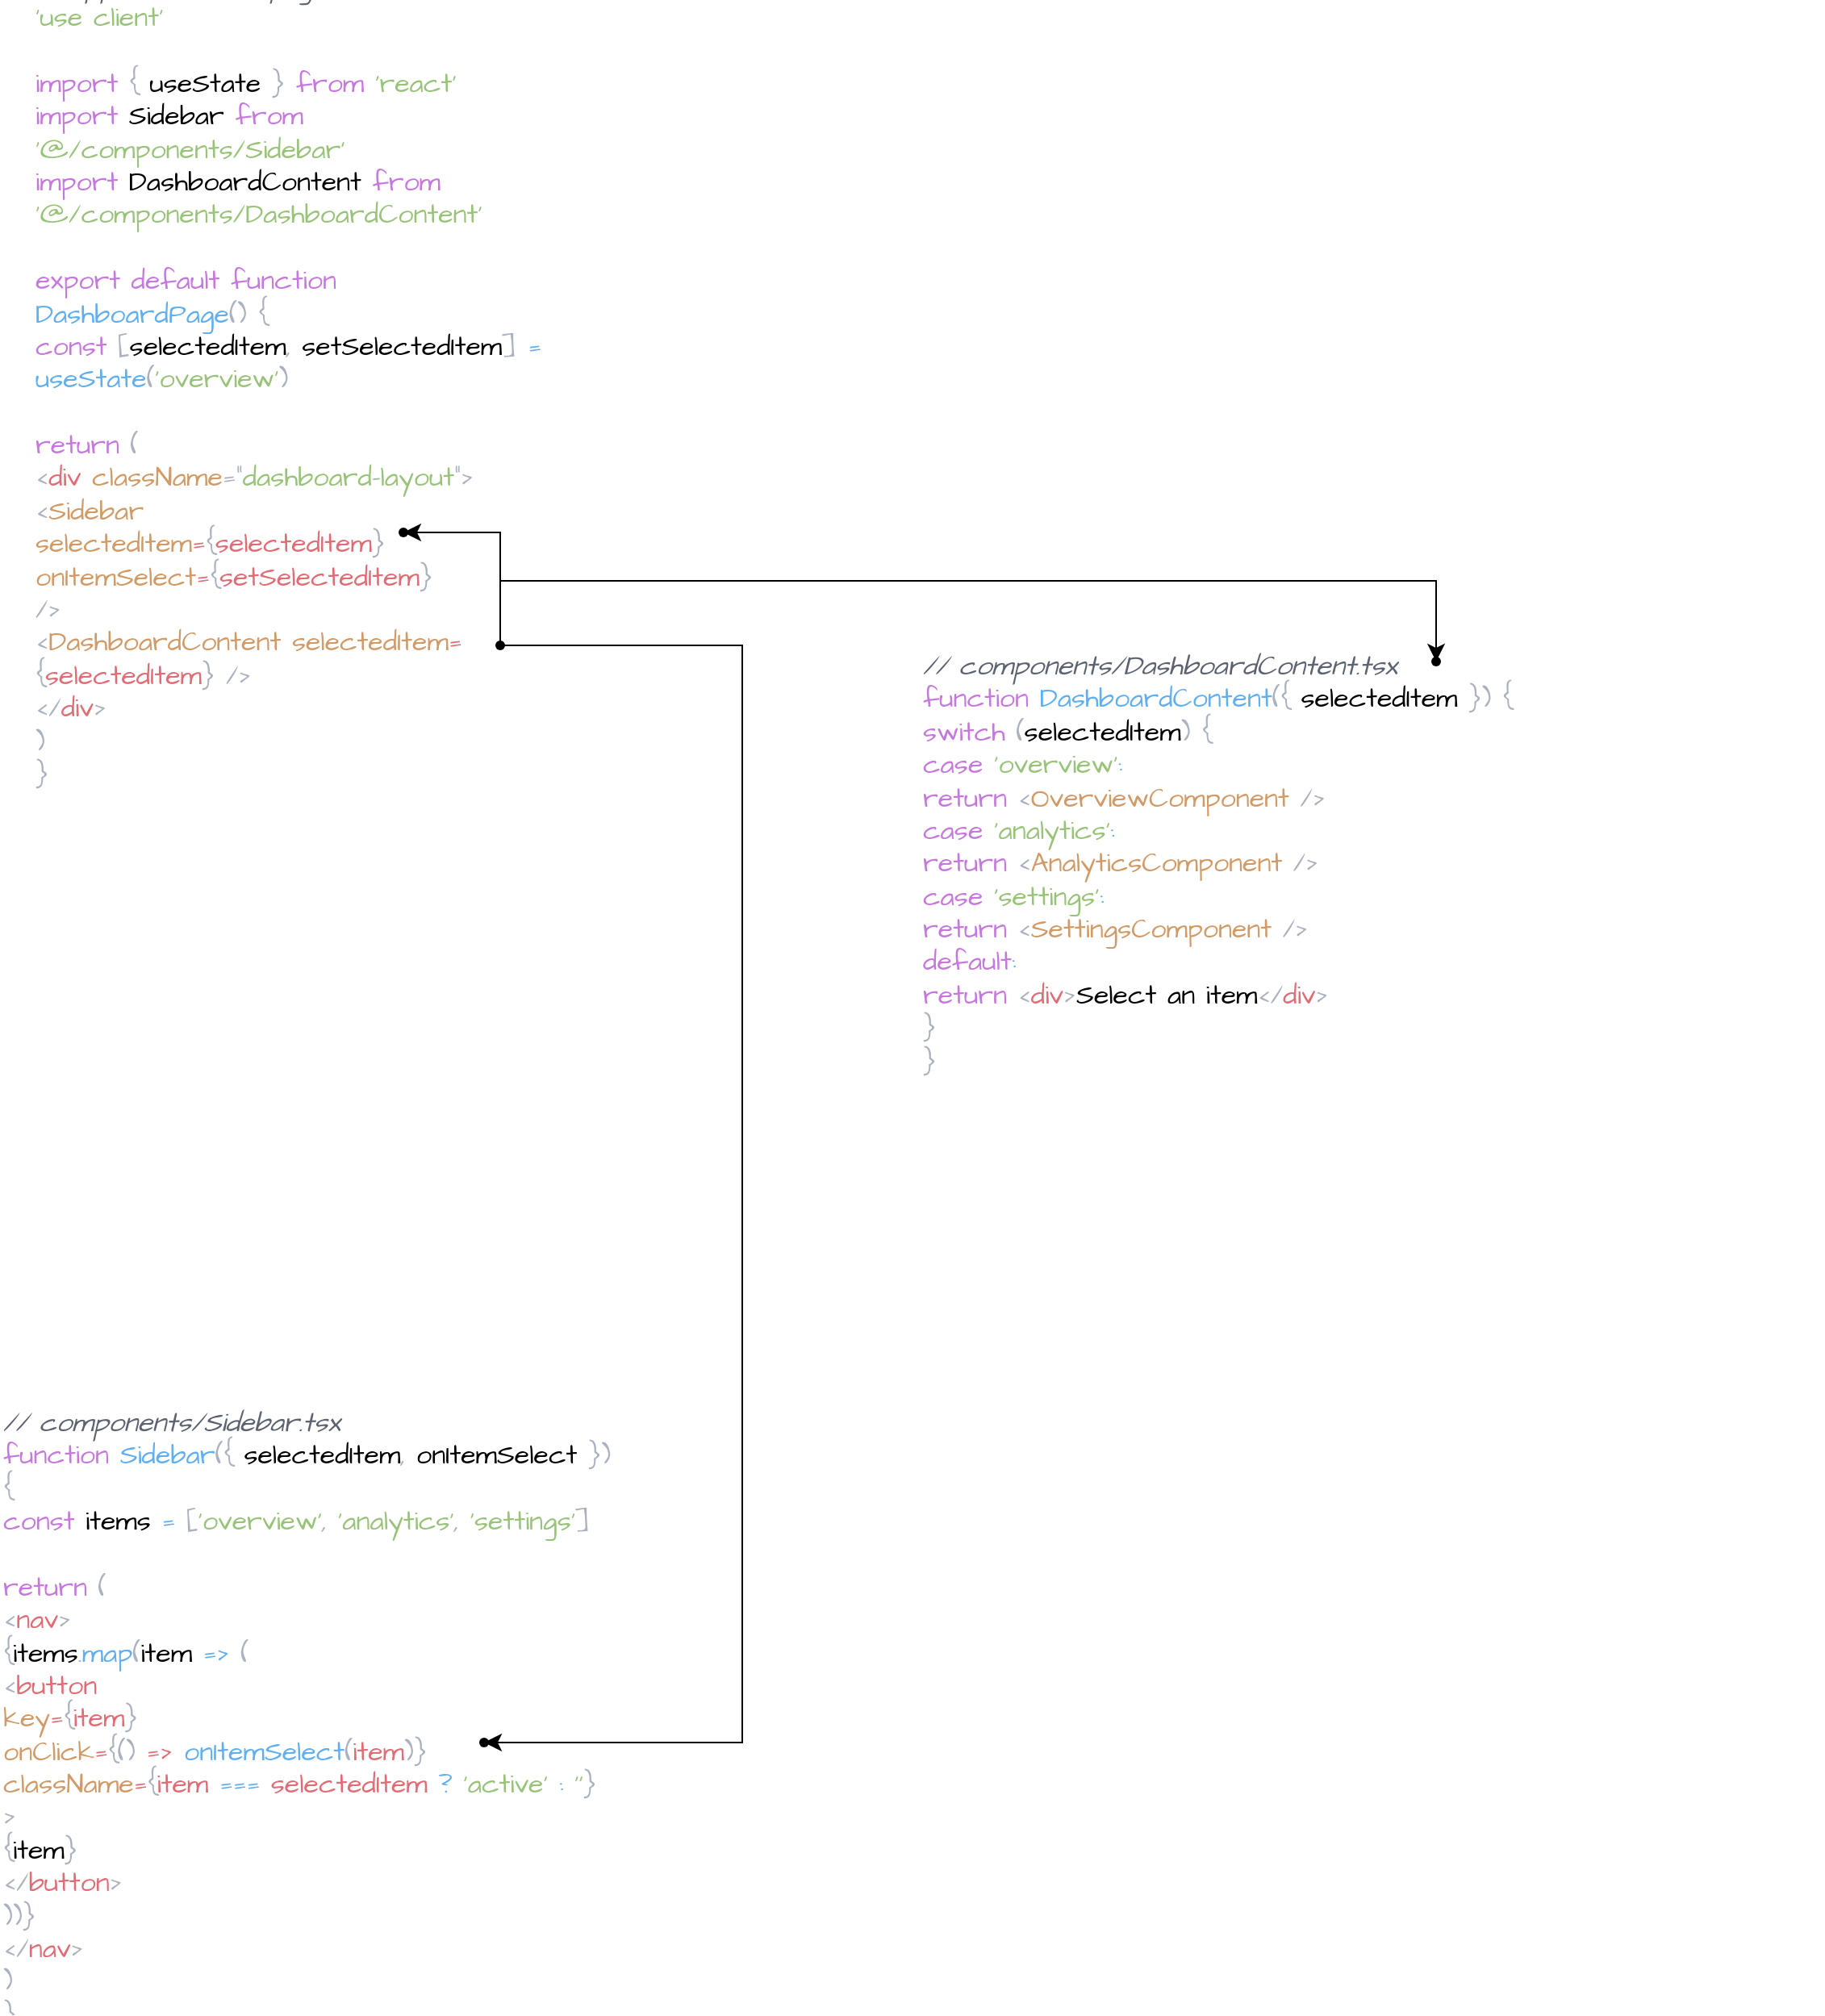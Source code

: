 <mxfile version="24.6.4" type="device">
  <diagram name="Page-1" id="iEFG9g54VxZcdPQNiZsS">
    <mxGraphModel dx="1875" dy="1366" grid="1" gridSize="10" guides="1" tooltips="1" connect="1" arrows="1" fold="1" page="1" pageScale="1" pageWidth="1100" pageHeight="850" math="0" shadow="0">
      <root>
        <mxCell id="0" />
        <mxCell id="1" parent="0" />
        <mxCell id="CvbfwOuC7XzhDN-VZlbs-1" value="&lt;font style=&quot;font-size: 17px;&quot;&gt;&lt;span style=&quot;color: rgb(92, 99, 112); font-style: italic;&quot; class=&quot;token&quot;&gt;// app/dashboard/page.tsx&lt;/span&gt;&lt;br&gt;&lt;span style=&quot;color: rgb(152, 195, 121);&quot; class=&quot;token&quot;&gt;&#39;use client&#39;&lt;/span&gt;&lt;br&gt;&lt;br&gt;&lt;span style=&quot;color: rgb(198, 120, 221);&quot; class=&quot;token module&quot;&gt;import&lt;/span&gt; &lt;span style=&quot;color: rgb(171, 178, 191);&quot; class=&quot;token imports&quot;&gt;{&lt;/span&gt;&lt;span class=&quot;token imports&quot;&gt; useState &lt;/span&gt;&lt;span style=&quot;color: rgb(171, 178, 191);&quot; class=&quot;token imports&quot;&gt;}&lt;/span&gt; &lt;span style=&quot;color: rgb(198, 120, 221);&quot; class=&quot;token module&quot;&gt;from&lt;/span&gt; &lt;span style=&quot;color: rgb(152, 195, 121);&quot; class=&quot;token&quot;&gt;&#39;react&#39;&lt;/span&gt;&lt;br&gt;&lt;span style=&quot;color: rgb(198, 120, 221);&quot; class=&quot;token module&quot;&gt;import&lt;/span&gt; &lt;span class=&quot;token imports maybe-class-name&quot;&gt;Sidebar&lt;/span&gt; &lt;span style=&quot;color: rgb(198, 120, 221);&quot; class=&quot;token module&quot;&gt;from&lt;/span&gt; &lt;span style=&quot;color: rgb(152, 195, 121);&quot; class=&quot;token&quot;&gt;&#39;@/components/Sidebar&#39;&lt;/span&gt;&lt;br&gt;&lt;span style=&quot;color: rgb(198, 120, 221);&quot; class=&quot;token module&quot;&gt;import&lt;/span&gt; &lt;span class=&quot;token imports maybe-class-name&quot;&gt;DashboardContent&lt;/span&gt; &lt;span style=&quot;color: rgb(198, 120, 221);&quot; class=&quot;token module&quot;&gt;from&lt;/span&gt; &lt;span style=&quot;color: rgb(152, 195, 121);&quot; class=&quot;token&quot;&gt;&#39;@/components/DashboardContent&#39;&lt;/span&gt;&lt;br&gt;&lt;br&gt;&lt;span style=&quot;color: rgb(198, 120, 221);&quot; class=&quot;token module&quot;&gt;export&lt;/span&gt; &lt;span style=&quot;color: rgb(198, 120, 221);&quot; class=&quot;token module&quot;&gt;default&lt;/span&gt; &lt;span style=&quot;color: rgb(198, 120, 221);&quot; class=&quot;token&quot;&gt;function&lt;/span&gt; &lt;span style=&quot;color: rgb(97, 175, 239);&quot; class=&quot;token maybe-class-name&quot;&gt;DashboardPage&lt;/span&gt;&lt;span style=&quot;color: rgb(171, 178, 191);&quot; class=&quot;token&quot;&gt;(&lt;/span&gt;&lt;span style=&quot;color: rgb(171, 178, 191);&quot; class=&quot;token&quot;&gt;)&lt;/span&gt; &lt;span style=&quot;color: rgb(171, 178, 191);&quot; class=&quot;token&quot;&gt;{&lt;/span&gt;&lt;br&gt;  &lt;span style=&quot;color: rgb(198, 120, 221);&quot; class=&quot;token&quot;&gt;const&lt;/span&gt; &lt;span style=&quot;color: rgb(171, 178, 191);&quot; class=&quot;token&quot;&gt;[&lt;/span&gt;selectedItem&lt;span style=&quot;color: rgb(171, 178, 191);&quot; class=&quot;token&quot;&gt;,&lt;/span&gt; setSelectedItem&lt;span style=&quot;color: rgb(171, 178, 191);&quot; class=&quot;token&quot;&gt;]&lt;/span&gt; &lt;span style=&quot;color: rgb(97, 175, 239);&quot; class=&quot;token&quot;&gt;=&lt;/span&gt; &lt;span style=&quot;color: rgb(97, 175, 239);&quot; class=&quot;token&quot;&gt;useState&lt;/span&gt;&lt;span style=&quot;color: rgb(171, 178, 191);&quot; class=&quot;token&quot;&gt;(&lt;/span&gt;&lt;span style=&quot;color: rgb(152, 195, 121);&quot; class=&quot;token&quot;&gt;&#39;overview&#39;&lt;/span&gt;&lt;span style=&quot;color: rgb(171, 178, 191);&quot; class=&quot;token&quot;&gt;)&lt;/span&gt;&lt;br&gt;&lt;br&gt;  &lt;span style=&quot;color: rgb(198, 120, 221);&quot; class=&quot;token control-flow&quot;&gt;return&lt;/span&gt; &lt;span style=&quot;color: rgb(171, 178, 191);&quot; class=&quot;token&quot;&gt;(&lt;/span&gt;&lt;br&gt;    &lt;span style=&quot;color: rgb(171, 178, 191);&quot; class=&quot;token&quot;&gt;&amp;lt;&lt;/span&gt;&lt;span style=&quot;color: rgb(224, 108, 117);&quot; class=&quot;token&quot;&gt;div&lt;/span&gt;&lt;span style=&quot;color: rgb(224, 108, 117);&quot; class=&quot;token&quot;&gt; &lt;/span&gt;&lt;span style=&quot;color: rgb(209, 154, 102);&quot; class=&quot;token&quot;&gt;className&lt;/span&gt;&lt;span style=&quot;color: rgb(171, 178, 191);&quot; class=&quot;token&quot;&gt;=&lt;/span&gt;&lt;span style=&quot;color: rgb(171, 178, 191);&quot; class=&quot;token&quot;&gt;&quot;&lt;/span&gt;&lt;span style=&quot;color: rgb(152, 195, 121);&quot; class=&quot;token&quot;&gt;dashboard-layout&lt;/span&gt;&lt;span style=&quot;color: rgb(171, 178, 191);&quot; class=&quot;token&quot;&gt;&quot;&lt;/span&gt;&lt;span style=&quot;color: rgb(171, 178, 191);&quot; class=&quot;token&quot;&gt;&amp;gt;&lt;/span&gt;&lt;span class=&quot;token plain-text&quot;&gt;&lt;br&gt;&lt;/span&gt;&lt;span class=&quot;token plain-text&quot;&gt;      &lt;/span&gt;&lt;span style=&quot;color: rgb(171, 178, 191);&quot; class=&quot;token&quot;&gt;&amp;lt;&lt;/span&gt;&lt;span style=&quot;color: rgb(209, 154, 102);&quot; class=&quot;token&quot;&gt;Sidebar&lt;/span&gt;&lt;span style=&quot;color: rgb(224, 108, 117);&quot; class=&quot;token&quot;&gt; &lt;br&gt;&lt;/span&gt;&lt;span style=&quot;color: rgb(224, 108, 117);&quot; class=&quot;token&quot;&gt;        &lt;/span&gt;&lt;span style=&quot;color: rgb(209, 154, 102);&quot; class=&quot;token&quot;&gt;selectedItem&lt;/span&gt;&lt;span style=&quot;color: rgb(224, 108, 117);&quot; class=&quot;token script language-javascript script-punctuation&quot;&gt;=&lt;/span&gt;&lt;span style=&quot;color: rgb(171, 178, 191);&quot; class=&quot;token script language-javascript&quot;&gt;{&lt;/span&gt;&lt;span style=&quot;color: rgb(224, 108, 117);&quot; class=&quot;token script language-javascript&quot;&gt;selectedItem&lt;/span&gt;&lt;span style=&quot;color: rgb(171, 178, 191);&quot; class=&quot;token script language-javascript&quot;&gt;}&lt;/span&gt;&lt;span style=&quot;color: rgb(224, 108, 117);&quot; class=&quot;token&quot;&gt; &lt;br&gt;&lt;/span&gt;&lt;span style=&quot;color: rgb(224, 108, 117);&quot; class=&quot;token&quot;&gt;        &lt;/span&gt;&lt;span style=&quot;color: rgb(209, 154, 102);&quot; class=&quot;token&quot;&gt;onItemSelect&lt;/span&gt;&lt;span style=&quot;color: rgb(224, 108, 117);&quot; class=&quot;token script language-javascript script-punctuation&quot;&gt;=&lt;/span&gt;&lt;span style=&quot;color: rgb(171, 178, 191);&quot; class=&quot;token script language-javascript&quot;&gt;{&lt;/span&gt;&lt;span style=&quot;color: rgb(224, 108, 117);&quot; class=&quot;token script language-javascript&quot;&gt;setSelectedItem&lt;/span&gt;&lt;span style=&quot;color: rgb(171, 178, 191);&quot; class=&quot;token script language-javascript&quot;&gt;}&lt;/span&gt;&lt;span style=&quot;color: rgb(224, 108, 117);&quot; class=&quot;token&quot;&gt; &lt;br&gt;&lt;/span&gt;&lt;span style=&quot;color: rgb(224, 108, 117);&quot; class=&quot;token&quot;&gt;      &lt;/span&gt;&lt;span style=&quot;color: rgb(171, 178, 191);&quot; class=&quot;token&quot;&gt;/&amp;gt;&lt;/span&gt;&lt;span class=&quot;token plain-text&quot;&gt;&lt;br&gt;&lt;/span&gt;&lt;span class=&quot;token plain-text&quot;&gt;      &lt;/span&gt;&lt;span style=&quot;color: rgb(171, 178, 191);&quot; class=&quot;token&quot;&gt;&amp;lt;&lt;/span&gt;&lt;span style=&quot;color: rgb(209, 154, 102);&quot; class=&quot;token&quot;&gt;DashboardContent&lt;/span&gt;&lt;span style=&quot;color: rgb(224, 108, 117);&quot; class=&quot;token&quot;&gt; &lt;/span&gt;&lt;span style=&quot;color: rgb(209, 154, 102);&quot; class=&quot;token&quot;&gt;selectedItem&lt;/span&gt;&lt;span style=&quot;color: rgb(224, 108, 117);&quot; class=&quot;token script language-javascript script-punctuation&quot;&gt;=&lt;/span&gt;&lt;span style=&quot;color: rgb(171, 178, 191);&quot; class=&quot;token script language-javascript&quot;&gt;{&lt;/span&gt;&lt;span style=&quot;color: rgb(224, 108, 117);&quot; class=&quot;token script language-javascript&quot;&gt;selectedItem&lt;/span&gt;&lt;span style=&quot;color: rgb(171, 178, 191);&quot; class=&quot;token script language-javascript&quot;&gt;}&lt;/span&gt;&lt;span style=&quot;color: rgb(224, 108, 117);&quot; class=&quot;token&quot;&gt; &lt;/span&gt;&lt;span style=&quot;color: rgb(171, 178, 191);&quot; class=&quot;token&quot;&gt;/&amp;gt;&lt;/span&gt;&lt;span class=&quot;token plain-text&quot;&gt;&lt;br&gt;&lt;/span&gt;&lt;span class=&quot;token plain-text&quot;&gt;    &lt;/span&gt;&lt;span style=&quot;color: rgb(171, 178, 191);&quot; class=&quot;token&quot;&gt;&amp;lt;/&lt;/span&gt;&lt;span style=&quot;color: rgb(224, 108, 117);&quot; class=&quot;token&quot;&gt;div&lt;/span&gt;&lt;span style=&quot;color: rgb(171, 178, 191);&quot; class=&quot;token&quot;&gt;&amp;gt;&lt;/span&gt;&lt;br&gt;  &lt;span style=&quot;color: rgb(171, 178, 191);&quot; class=&quot;token&quot;&gt;)&lt;/span&gt;&lt;br&gt;&lt;span style=&quot;color: rgb(171, 178, 191);&quot; class=&quot;token&quot;&gt;}&lt;/span&gt;&lt;/font&gt;" style="text;html=1;align=left;verticalAlign=middle;whiteSpace=wrap;rounded=0;fontFamily=Architects Daughter;fontSource=https%3A%2F%2Ffonts.googleapis.com%2Fcss%3Ffamily%3DArchitects%2BDaughter;" vertex="1" parent="1">
          <mxGeometry x="140" y="90" width="320" height="410" as="geometry" />
        </mxCell>
        <mxCell id="CvbfwOuC7XzhDN-VZlbs-2" value="&lt;font style=&quot;font-size: 17px;&quot;&gt;&lt;span style=&quot;color: rgb(92, 99, 112); font-style: italic;&quot; class=&quot;token&quot;&gt;// components/Sidebar.tsx&lt;/span&gt;&lt;br&gt;&lt;span style=&quot;color: rgb(198, 120, 221);&quot; class=&quot;token&quot;&gt;function&lt;/span&gt; &lt;span style=&quot;color: rgb(97, 175, 239);&quot; class=&quot;token maybe-class-name&quot;&gt;Sidebar&lt;/span&gt;&lt;span style=&quot;color: rgb(171, 178, 191);&quot; class=&quot;token&quot;&gt;(&lt;/span&gt;&lt;span style=&quot;color: rgb(171, 178, 191);&quot; class=&quot;token&quot;&gt;{&lt;/span&gt; selectedItem&lt;span style=&quot;color: rgb(171, 178, 191);&quot; class=&quot;token&quot;&gt;,&lt;/span&gt; onItemSelect &lt;span style=&quot;color: rgb(171, 178, 191);&quot; class=&quot;token&quot;&gt;}&lt;/span&gt;&lt;span style=&quot;color: rgb(171, 178, 191);&quot; class=&quot;token&quot;&gt;)&lt;/span&gt; &lt;span style=&quot;color: rgb(171, 178, 191);&quot; class=&quot;token&quot;&gt;{&lt;/span&gt;&lt;br&gt;  &lt;span style=&quot;color: rgb(198, 120, 221);&quot; class=&quot;token&quot;&gt;const&lt;/span&gt; items &lt;span style=&quot;color: rgb(97, 175, 239);&quot; class=&quot;token&quot;&gt;=&lt;/span&gt; &lt;span style=&quot;color: rgb(171, 178, 191);&quot; class=&quot;token&quot;&gt;[&lt;/span&gt;&lt;span style=&quot;color: rgb(152, 195, 121);&quot; class=&quot;token&quot;&gt;&#39;overview&#39;&lt;/span&gt;&lt;span style=&quot;color: rgb(171, 178, 191);&quot; class=&quot;token&quot;&gt;,&lt;/span&gt; &lt;span style=&quot;color: rgb(152, 195, 121);&quot; class=&quot;token&quot;&gt;&#39;analytics&#39;&lt;/span&gt;&lt;span style=&quot;color: rgb(171, 178, 191);&quot; class=&quot;token&quot;&gt;,&lt;/span&gt; &lt;span style=&quot;color: rgb(152, 195, 121);&quot; class=&quot;token&quot;&gt;&#39;settings&#39;&lt;/span&gt;&lt;span style=&quot;color: rgb(171, 178, 191);&quot; class=&quot;token&quot;&gt;]&lt;/span&gt;&lt;br&gt;&lt;br&gt;  &lt;span style=&quot;color: rgb(198, 120, 221);&quot; class=&quot;token control-flow&quot;&gt;return&lt;/span&gt; &lt;span style=&quot;color: rgb(171, 178, 191);&quot; class=&quot;token&quot;&gt;(&lt;/span&gt;&lt;br&gt;    &lt;span style=&quot;color: rgb(171, 178, 191);&quot; class=&quot;token&quot;&gt;&amp;lt;&lt;/span&gt;&lt;span style=&quot;color: rgb(224, 108, 117);&quot; class=&quot;token&quot;&gt;nav&lt;/span&gt;&lt;span style=&quot;color: rgb(171, 178, 191);&quot; class=&quot;token&quot;&gt;&amp;gt;&lt;/span&gt;&lt;span class=&quot;token plain-text&quot;&gt;&lt;br&gt;&lt;/span&gt;&lt;span class=&quot;token plain-text&quot;&gt;      &lt;/span&gt;&lt;span style=&quot;color: rgb(171, 178, 191);&quot; class=&quot;token&quot;&gt;{&lt;/span&gt;items&lt;span style=&quot;color: rgb(171, 178, 191);&quot; class=&quot;token&quot;&gt;.&lt;/span&gt;&lt;span style=&quot;color: rgb(97, 175, 239);&quot; class=&quot;token method property-access&quot;&gt;map&lt;/span&gt;&lt;span style=&quot;color: rgb(171, 178, 191);&quot; class=&quot;token&quot;&gt;(&lt;/span&gt;item &lt;span style=&quot;color: rgb(97, 175, 239);&quot; class=&quot;token arrow&quot;&gt;=&amp;gt;&lt;/span&gt; &lt;span style=&quot;color: rgb(171, 178, 191);&quot; class=&quot;token&quot;&gt;(&lt;/span&gt;&lt;br&gt;        &lt;span style=&quot;color: rgb(171, 178, 191);&quot; class=&quot;token&quot;&gt;&amp;lt;&lt;/span&gt;&lt;span style=&quot;color: rgb(224, 108, 117);&quot; class=&quot;token&quot;&gt;button&lt;/span&gt;&lt;span style=&quot;color: rgb(224, 108, 117);&quot; class=&quot;token&quot;&gt; &lt;br&gt;&lt;/span&gt;&lt;span style=&quot;color: rgb(224, 108, 117);&quot; class=&quot;token&quot;&gt;          &lt;/span&gt;&lt;span style=&quot;color: rgb(209, 154, 102);&quot; class=&quot;token&quot;&gt;key&lt;/span&gt;&lt;span style=&quot;color: rgb(224, 108, 117);&quot; class=&quot;token script language-javascript script-punctuation&quot;&gt;=&lt;/span&gt;&lt;span style=&quot;color: rgb(171, 178, 191);&quot; class=&quot;token script language-javascript&quot;&gt;{&lt;/span&gt;&lt;span style=&quot;color: rgb(224, 108, 117);&quot; class=&quot;token script language-javascript&quot;&gt;item&lt;/span&gt;&lt;span style=&quot;color: rgb(171, 178, 191);&quot; class=&quot;token script language-javascript&quot;&gt;}&lt;/span&gt;&lt;span style=&quot;color: rgb(224, 108, 117);&quot; class=&quot;token&quot;&gt;&lt;br&gt;&lt;/span&gt;&lt;span style=&quot;color: rgb(224, 108, 117);&quot; class=&quot;token&quot;&gt;          &lt;/span&gt;&lt;span style=&quot;color: rgb(209, 154, 102);&quot; class=&quot;token&quot;&gt;onClick&lt;/span&gt;&lt;span style=&quot;color: rgb(224, 108, 117);&quot; class=&quot;token script language-javascript script-punctuation&quot;&gt;=&lt;/span&gt;&lt;span style=&quot;color: rgb(171, 178, 191);&quot; class=&quot;token script language-javascript&quot;&gt;{&lt;/span&gt;&lt;span style=&quot;color: rgb(171, 178, 191);&quot; class=&quot;token script language-javascript&quot;&gt;(&lt;/span&gt;&lt;span style=&quot;color: rgb(171, 178, 191);&quot; class=&quot;token script language-javascript&quot;&gt;)&lt;/span&gt;&lt;span style=&quot;color: rgb(224, 108, 117);&quot; class=&quot;token script language-javascript&quot;&gt; &lt;/span&gt;&lt;span style=&quot;color: rgb(224, 108, 117);&quot; class=&quot;token script language-javascript arrow&quot;&gt;=&amp;gt;&lt;/span&gt;&lt;span style=&quot;color: rgb(224, 108, 117);&quot; class=&quot;token script language-javascript&quot;&gt; &lt;/span&gt;&lt;span style=&quot;color: rgb(97, 175, 239);&quot; class=&quot;token script language-javascript&quot;&gt;onItemSelect&lt;/span&gt;&lt;span style=&quot;color: rgb(171, 178, 191);&quot; class=&quot;token script language-javascript&quot;&gt;(&lt;/span&gt;&lt;span style=&quot;color: rgb(224, 108, 117);&quot; class=&quot;token script language-javascript&quot;&gt;item&lt;/span&gt;&lt;span style=&quot;color: rgb(171, 178, 191);&quot; class=&quot;token script language-javascript&quot;&gt;)&lt;/span&gt;&lt;span style=&quot;color: rgb(171, 178, 191);&quot; class=&quot;token script language-javascript&quot;&gt;}&lt;/span&gt;&lt;span style=&quot;color: rgb(224, 108, 117);&quot; class=&quot;token&quot;&gt;&lt;br&gt;&lt;/span&gt;&lt;span style=&quot;color: rgb(224, 108, 117);&quot; class=&quot;token&quot;&gt;          &lt;/span&gt;&lt;span style=&quot;color: rgb(209, 154, 102);&quot; class=&quot;token&quot;&gt;className&lt;/span&gt;&lt;span style=&quot;color: rgb(224, 108, 117);&quot; class=&quot;token script language-javascript script-punctuation&quot;&gt;=&lt;/span&gt;&lt;span style=&quot;color: rgb(171, 178, 191);&quot; class=&quot;token script language-javascript&quot;&gt;{&lt;/span&gt;&lt;span style=&quot;color: rgb(224, 108, 117);&quot; class=&quot;token script language-javascript&quot;&gt;item &lt;/span&gt;&lt;span style=&quot;color: rgb(97, 175, 239);&quot; class=&quot;token script language-javascript&quot;&gt;===&lt;/span&gt;&lt;span style=&quot;color: rgb(224, 108, 117);&quot; class=&quot;token script language-javascript&quot;&gt; selectedItem &lt;/span&gt;&lt;span style=&quot;color: rgb(97, 175, 239);&quot; class=&quot;token script language-javascript&quot;&gt;?&lt;/span&gt;&lt;span style=&quot;color: rgb(224, 108, 117);&quot; class=&quot;token script language-javascript&quot;&gt; &lt;/span&gt;&lt;span style=&quot;color: rgb(152, 195, 121);&quot; class=&quot;token script language-javascript&quot;&gt;&#39;active&#39;&lt;/span&gt;&lt;span style=&quot;color: rgb(224, 108, 117);&quot; class=&quot;token script language-javascript&quot;&gt; &lt;/span&gt;&lt;span style=&quot;color: rgb(97, 175, 239);&quot; class=&quot;token script language-javascript&quot;&gt;:&lt;/span&gt;&lt;span style=&quot;color: rgb(224, 108, 117);&quot; class=&quot;token script language-javascript&quot;&gt; &lt;/span&gt;&lt;span style=&quot;color: rgb(152, 195, 121);&quot; class=&quot;token script language-javascript&quot;&gt;&#39;&#39;&lt;/span&gt;&lt;span style=&quot;color: rgb(171, 178, 191);&quot; class=&quot;token script language-javascript&quot;&gt;}&lt;/span&gt;&lt;span style=&quot;color: rgb(224, 108, 117);&quot; class=&quot;token&quot;&gt;&lt;br&gt;&lt;/span&gt;&lt;span style=&quot;color: rgb(224, 108, 117);&quot; class=&quot;token&quot;&gt;        &lt;/span&gt;&lt;span style=&quot;color: rgb(171, 178, 191);&quot; class=&quot;token&quot;&gt;&amp;gt;&lt;/span&gt;&lt;span class=&quot;token plain-text&quot;&gt;&lt;br&gt;&lt;/span&gt;&lt;span class=&quot;token plain-text&quot;&gt;          &lt;/span&gt;&lt;span style=&quot;color: rgb(171, 178, 191);&quot; class=&quot;token&quot;&gt;{&lt;/span&gt;item&lt;span style=&quot;color: rgb(171, 178, 191);&quot; class=&quot;token&quot;&gt;}&lt;/span&gt;&lt;span class=&quot;token plain-text&quot;&gt;&lt;br&gt;&lt;/span&gt;&lt;span class=&quot;token plain-text&quot;&gt;        &lt;/span&gt;&lt;span style=&quot;color: rgb(171, 178, 191);&quot; class=&quot;token&quot;&gt;&amp;lt;/&lt;/span&gt;&lt;span style=&quot;color: rgb(224, 108, 117);&quot; class=&quot;token&quot;&gt;button&lt;/span&gt;&lt;span style=&quot;color: rgb(171, 178, 191);&quot; class=&quot;token&quot;&gt;&amp;gt;&lt;/span&gt;&lt;br&gt;      &lt;span style=&quot;color: rgb(171, 178, 191);&quot; class=&quot;token&quot;&gt;)&lt;/span&gt;&lt;span style=&quot;color: rgb(171, 178, 191);&quot; class=&quot;token&quot;&gt;)&lt;/span&gt;&lt;span style=&quot;color: rgb(171, 178, 191);&quot; class=&quot;token&quot;&gt;}&lt;/span&gt;&lt;span class=&quot;token plain-text&quot;&gt;&lt;br&gt;&lt;/span&gt;&lt;span class=&quot;token plain-text&quot;&gt;    &lt;/span&gt;&lt;span style=&quot;color: rgb(171, 178, 191);&quot; class=&quot;token&quot;&gt;&amp;lt;/&lt;/span&gt;&lt;span style=&quot;color: rgb(224, 108, 117);&quot; class=&quot;token&quot;&gt;nav&lt;/span&gt;&lt;span style=&quot;color: rgb(171, 178, 191);&quot; class=&quot;token&quot;&gt;&amp;gt;&lt;/span&gt;&lt;br&gt;  &lt;span style=&quot;color: rgb(171, 178, 191);&quot; class=&quot;token&quot;&gt;)&lt;/span&gt;&lt;br&gt;&lt;span style=&quot;color: rgb(171, 178, 191);&quot; class=&quot;token&quot;&gt;}&lt;/span&gt;&lt;/font&gt;" style="text;html=1;align=left;verticalAlign=middle;whiteSpace=wrap;rounded=0;fontFamily=Architects Daughter;fontSource=https%3A%2F%2Ffonts.googleapis.com%2Fcss%3Ffamily%3DArchitects%2BDaughter;" vertex="1" parent="1">
          <mxGeometry x="120" y="950" width="380" height="350" as="geometry" />
        </mxCell>
        <mxCell id="CvbfwOuC7XzhDN-VZlbs-3" value="&lt;font style=&quot;font-size: 17px;&quot;&gt;&lt;span style=&quot;color: rgb(92, 99, 112); font-style: italic;&quot; class=&quot;token&quot;&gt;// components/DashboardContent.tsx&lt;/span&gt;&lt;br&gt;&lt;span style=&quot;color: rgb(198, 120, 221);&quot; class=&quot;token&quot;&gt;function&lt;/span&gt; &lt;span style=&quot;color: rgb(97, 175, 239);&quot; class=&quot;token maybe-class-name&quot;&gt;DashboardContent&lt;/span&gt;&lt;span style=&quot;color: rgb(171, 178, 191);&quot; class=&quot;token&quot;&gt;(&lt;/span&gt;&lt;span style=&quot;color: rgb(171, 178, 191);&quot; class=&quot;token&quot;&gt;{&lt;/span&gt; selectedItem &lt;span style=&quot;color: rgb(171, 178, 191);&quot; class=&quot;token&quot;&gt;}&lt;/span&gt;&lt;span style=&quot;color: rgb(171, 178, 191);&quot; class=&quot;token&quot;&gt;)&lt;/span&gt; &lt;span style=&quot;color: rgb(171, 178, 191);&quot; class=&quot;token&quot;&gt;{&lt;/span&gt;&lt;br&gt;  &lt;span style=&quot;color: rgb(198, 120, 221);&quot; class=&quot;token control-flow&quot;&gt;switch&lt;/span&gt; &lt;span style=&quot;color: rgb(171, 178, 191);&quot; class=&quot;token&quot;&gt;(&lt;/span&gt;selectedItem&lt;span style=&quot;color: rgb(171, 178, 191);&quot; class=&quot;token&quot;&gt;)&lt;/span&gt; &lt;span style=&quot;color: rgb(171, 178, 191);&quot; class=&quot;token&quot;&gt;{&lt;/span&gt;&lt;br&gt;    &lt;span style=&quot;color: rgb(198, 120, 221);&quot; class=&quot;token&quot;&gt;case&lt;/span&gt; &lt;span style=&quot;color: rgb(152, 195, 121);&quot; class=&quot;token&quot;&gt;&#39;overview&#39;&lt;/span&gt;&lt;span style=&quot;color: rgb(97, 175, 239);&quot; class=&quot;token&quot;&gt;:&lt;/span&gt;&lt;br&gt;      &lt;span style=&quot;color: rgb(198, 120, 221);&quot; class=&quot;token control-flow&quot;&gt;return&lt;/span&gt; &lt;span style=&quot;color: rgb(171, 178, 191);&quot; class=&quot;token&quot;&gt;&amp;lt;&lt;/span&gt;&lt;span style=&quot;color: rgb(209, 154, 102);&quot; class=&quot;token&quot;&gt;OverviewComponent&lt;/span&gt;&lt;span style=&quot;color: rgb(224, 108, 117);&quot; class=&quot;token&quot;&gt; &lt;/span&gt;&lt;span style=&quot;color: rgb(171, 178, 191);&quot; class=&quot;token&quot;&gt;/&amp;gt;&lt;/span&gt;&lt;br&gt;    &lt;span style=&quot;color: rgb(198, 120, 221);&quot; class=&quot;token&quot;&gt;case&lt;/span&gt; &lt;span style=&quot;color: rgb(152, 195, 121);&quot; class=&quot;token&quot;&gt;&#39;analytics&#39;&lt;/span&gt;&lt;span style=&quot;color: rgb(97, 175, 239);&quot; class=&quot;token&quot;&gt;:&lt;/span&gt;&lt;br&gt;      &lt;span style=&quot;color: rgb(198, 120, 221);&quot; class=&quot;token control-flow&quot;&gt;return&lt;/span&gt; &lt;span style=&quot;color: rgb(171, 178, 191);&quot; class=&quot;token&quot;&gt;&amp;lt;&lt;/span&gt;&lt;span style=&quot;color: rgb(209, 154, 102);&quot; class=&quot;token&quot;&gt;AnalyticsComponent&lt;/span&gt;&lt;span style=&quot;color: rgb(224, 108, 117);&quot; class=&quot;token&quot;&gt; &lt;/span&gt;&lt;span style=&quot;color: rgb(171, 178, 191);&quot; class=&quot;token&quot;&gt;/&amp;gt;&lt;/span&gt;&lt;br&gt;    &lt;span style=&quot;color: rgb(198, 120, 221);&quot; class=&quot;token&quot;&gt;case&lt;/span&gt; &lt;span style=&quot;color: rgb(152, 195, 121);&quot; class=&quot;token&quot;&gt;&#39;settings&#39;&lt;/span&gt;&lt;span style=&quot;color: rgb(97, 175, 239);&quot; class=&quot;token&quot;&gt;:&lt;/span&gt;&lt;br&gt;      &lt;span style=&quot;color: rgb(198, 120, 221);&quot; class=&quot;token control-flow&quot;&gt;return&lt;/span&gt; &lt;span style=&quot;color: rgb(171, 178, 191);&quot; class=&quot;token&quot;&gt;&amp;lt;&lt;/span&gt;&lt;span style=&quot;color: rgb(209, 154, 102);&quot; class=&quot;token&quot;&gt;SettingsComponent&lt;/span&gt;&lt;span style=&quot;color: rgb(224, 108, 117);&quot; class=&quot;token&quot;&gt; &lt;/span&gt;&lt;span style=&quot;color: rgb(171, 178, 191);&quot; class=&quot;token&quot;&gt;/&amp;gt;&lt;/span&gt;&lt;br&gt;    &lt;span style=&quot;color: rgb(198, 120, 221);&quot; class=&quot;token module&quot;&gt;default&lt;/span&gt;&lt;span style=&quot;color: rgb(97, 175, 239);&quot; class=&quot;token&quot;&gt;:&lt;/span&gt;&lt;br&gt;      &lt;span style=&quot;color: rgb(198, 120, 221);&quot; class=&quot;token control-flow&quot;&gt;return&lt;/span&gt; &lt;span style=&quot;color: rgb(171, 178, 191);&quot; class=&quot;token&quot;&gt;&amp;lt;&lt;/span&gt;&lt;span style=&quot;color: rgb(224, 108, 117);&quot; class=&quot;token&quot;&gt;div&lt;/span&gt;&lt;span style=&quot;color: rgb(171, 178, 191);&quot; class=&quot;token&quot;&gt;&amp;gt;&lt;/span&gt;&lt;span class=&quot;token plain-text&quot;&gt;Select an item&lt;/span&gt;&lt;span style=&quot;color: rgb(171, 178, 191);&quot; class=&quot;token&quot;&gt;&amp;lt;/&lt;/span&gt;&lt;span style=&quot;color: rgb(224, 108, 117);&quot; class=&quot;token&quot;&gt;div&lt;/span&gt;&lt;span style=&quot;color: rgb(171, 178, 191);&quot; class=&quot;token&quot;&gt;&amp;gt;&lt;/span&gt;&lt;br&gt;  &lt;span style=&quot;color: rgb(171, 178, 191);&quot; class=&quot;token&quot;&gt;}&lt;/span&gt;&lt;br&gt;&lt;span style=&quot;color: rgb(171, 178, 191);&quot; class=&quot;token&quot;&gt;}&lt;/span&gt;&lt;/font&gt;" style="text;html=1;align=left;verticalAlign=middle;whiteSpace=wrap;rounded=0;fontFamily=Architects Daughter;fontSource=https%3A%2F%2Ffonts.googleapis.com%2Fcss%3Ffamily%3DArchitects%2BDaughter;" vertex="1" parent="1">
          <mxGeometry x="690" y="390" width="560" height="410" as="geometry" />
        </mxCell>
        <mxCell id="CvbfwOuC7XzhDN-VZlbs-4" value="" style="shape=waypoint;fillStyle=solid;size=6;pointerEvents=1;points=[];fillColor=none;resizable=0;rotatable=0;perimeter=centerPerimeter;snapToPoint=1;hachureGap=4;fontFamily=Architects Daughter;fontSource=https%3A%2F%2Ffonts.googleapis.com%2Fcss%3Ffamily%3DArchitects%2BDaughter;" vertex="1" parent="1">
          <mxGeometry x="420" y="450" width="20" height="20" as="geometry" />
        </mxCell>
        <mxCell id="CvbfwOuC7XzhDN-VZlbs-5" value="" style="shape=waypoint;fillStyle=solid;size=6;pointerEvents=1;points=[];fillColor=none;resizable=0;rotatable=0;perimeter=centerPerimeter;snapToPoint=1;hachureGap=4;fontFamily=Architects Daughter;fontSource=https%3A%2F%2Ffonts.googleapis.com%2Fcss%3Ffamily%3DArchitects%2BDaughter;" vertex="1" parent="1">
          <mxGeometry x="410" y="1130" width="20" height="20" as="geometry" />
        </mxCell>
        <mxCell id="CvbfwOuC7XzhDN-VZlbs-6" value="" style="edgeStyle=segmentEdgeStyle;endArrow=classic;html=1;curved=0;rounded=0;endSize=8;startSize=8;hachureGap=4;fontFamily=Architects Daughter;fontSource=https%3A%2F%2Ffonts.googleapis.com%2Fcss%3Ffamily%3DArchitects%2BDaughter;exitX=0.95;exitY=0.612;exitDx=0;exitDy=0;exitPerimeter=0;entryX=0.85;entryY=0.412;entryDx=0;entryDy=0;entryPerimeter=0;" edge="1" parent="1" source="CvbfwOuC7XzhDN-VZlbs-4" target="CvbfwOuC7XzhDN-VZlbs-5">
          <mxGeometry width="50" height="50" relative="1" as="geometry">
            <mxPoint x="760" y="720" as="sourcePoint" />
            <mxPoint x="810" y="670" as="targetPoint" />
            <Array as="points">
              <mxPoint x="580" y="460" />
              <mxPoint x="580" y="1140" />
            </Array>
          </mxGeometry>
        </mxCell>
        <mxCell id="CvbfwOuC7XzhDN-VZlbs-7" value="" style="shape=waypoint;fillStyle=solid;size=6;pointerEvents=1;points=[];fillColor=none;resizable=0;rotatable=0;perimeter=centerPerimeter;snapToPoint=1;hachureGap=4;fontFamily=Architects Daughter;fontSource=https%3A%2F%2Ffonts.googleapis.com%2Fcss%3Ffamily%3DArchitects%2BDaughter;" vertex="1" parent="1">
          <mxGeometry x="360" y="380" width="20" height="20" as="geometry" />
        </mxCell>
        <mxCell id="CvbfwOuC7XzhDN-VZlbs-8" value="" style="edgeStyle=segmentEdgeStyle;endArrow=classic;html=1;curved=0;rounded=0;endSize=8;startSize=8;hachureGap=4;fontFamily=Architects Daughter;fontSource=https%3A%2F%2Ffonts.googleapis.com%2Fcss%3Ffamily%3DArchitects%2BDaughter;entryX=0.7;entryY=0.212;entryDx=0;entryDy=0;entryPerimeter=0;" edge="1" parent="1" target="CvbfwOuC7XzhDN-VZlbs-7">
          <mxGeometry width="50" height="50" relative="1" as="geometry">
            <mxPoint x="430" y="460" as="sourcePoint" />
            <mxPoint x="810" y="670" as="targetPoint" />
            <Array as="points">
              <mxPoint x="430" y="390" />
            </Array>
          </mxGeometry>
        </mxCell>
        <mxCell id="CvbfwOuC7XzhDN-VZlbs-9" value="" style="shape=waypoint;sketch=0;fillStyle=solid;size=6;pointerEvents=1;points=[];fillColor=none;resizable=0;rotatable=0;perimeter=centerPerimeter;snapToPoint=1;" vertex="1" parent="1">
          <mxGeometry x="1000" y="460" width="20" height="20" as="geometry" />
        </mxCell>
        <mxCell id="CvbfwOuC7XzhDN-VZlbs-10" value="" style="edgeStyle=segmentEdgeStyle;endArrow=classic;html=1;curved=0;rounded=0;endSize=8;startSize=8;exitX=0.8;exitY=0.212;exitDx=0;exitDy=0;exitPerimeter=0;entryX=0.65;entryY=0.212;entryDx=0;entryDy=0;entryPerimeter=0;" edge="1" parent="1" source="CvbfwOuC7XzhDN-VZlbs-4" target="CvbfwOuC7XzhDN-VZlbs-9">
          <mxGeometry width="50" height="50" relative="1" as="geometry">
            <mxPoint x="760" y="720" as="sourcePoint" />
            <mxPoint x="810" y="670" as="targetPoint" />
            <Array as="points">
              <mxPoint x="430" y="420" />
              <mxPoint x="1010" y="420" />
            </Array>
          </mxGeometry>
        </mxCell>
      </root>
    </mxGraphModel>
  </diagram>
</mxfile>

